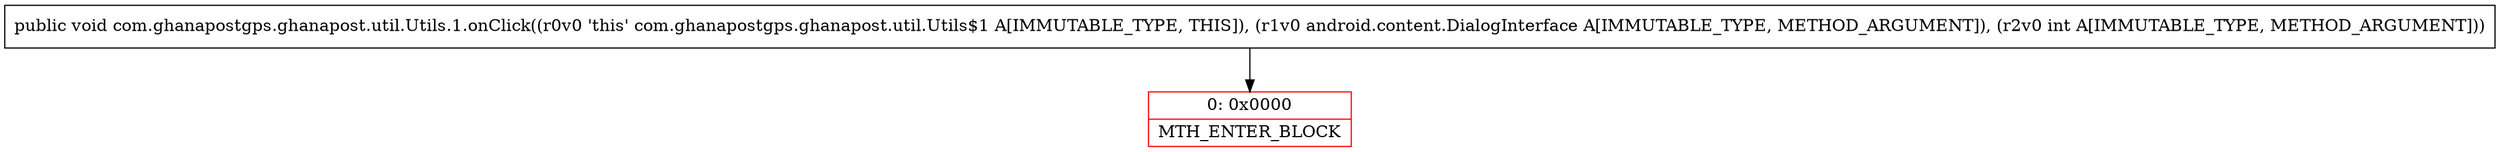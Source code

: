 digraph "CFG forcom.ghanapostgps.ghanapost.util.Utils.1.onClick(Landroid\/content\/DialogInterface;I)V" {
subgraph cluster_Region_475627455 {
label = "R(0)";
node [shape=record,color=blue];
}
Node_0 [shape=record,color=red,label="{0\:\ 0x0000|MTH_ENTER_BLOCK\l}"];
MethodNode[shape=record,label="{public void com.ghanapostgps.ghanapost.util.Utils.1.onClick((r0v0 'this' com.ghanapostgps.ghanapost.util.Utils$1 A[IMMUTABLE_TYPE, THIS]), (r1v0 android.content.DialogInterface A[IMMUTABLE_TYPE, METHOD_ARGUMENT]), (r2v0 int A[IMMUTABLE_TYPE, METHOD_ARGUMENT])) }"];
MethodNode -> Node_0;
}

